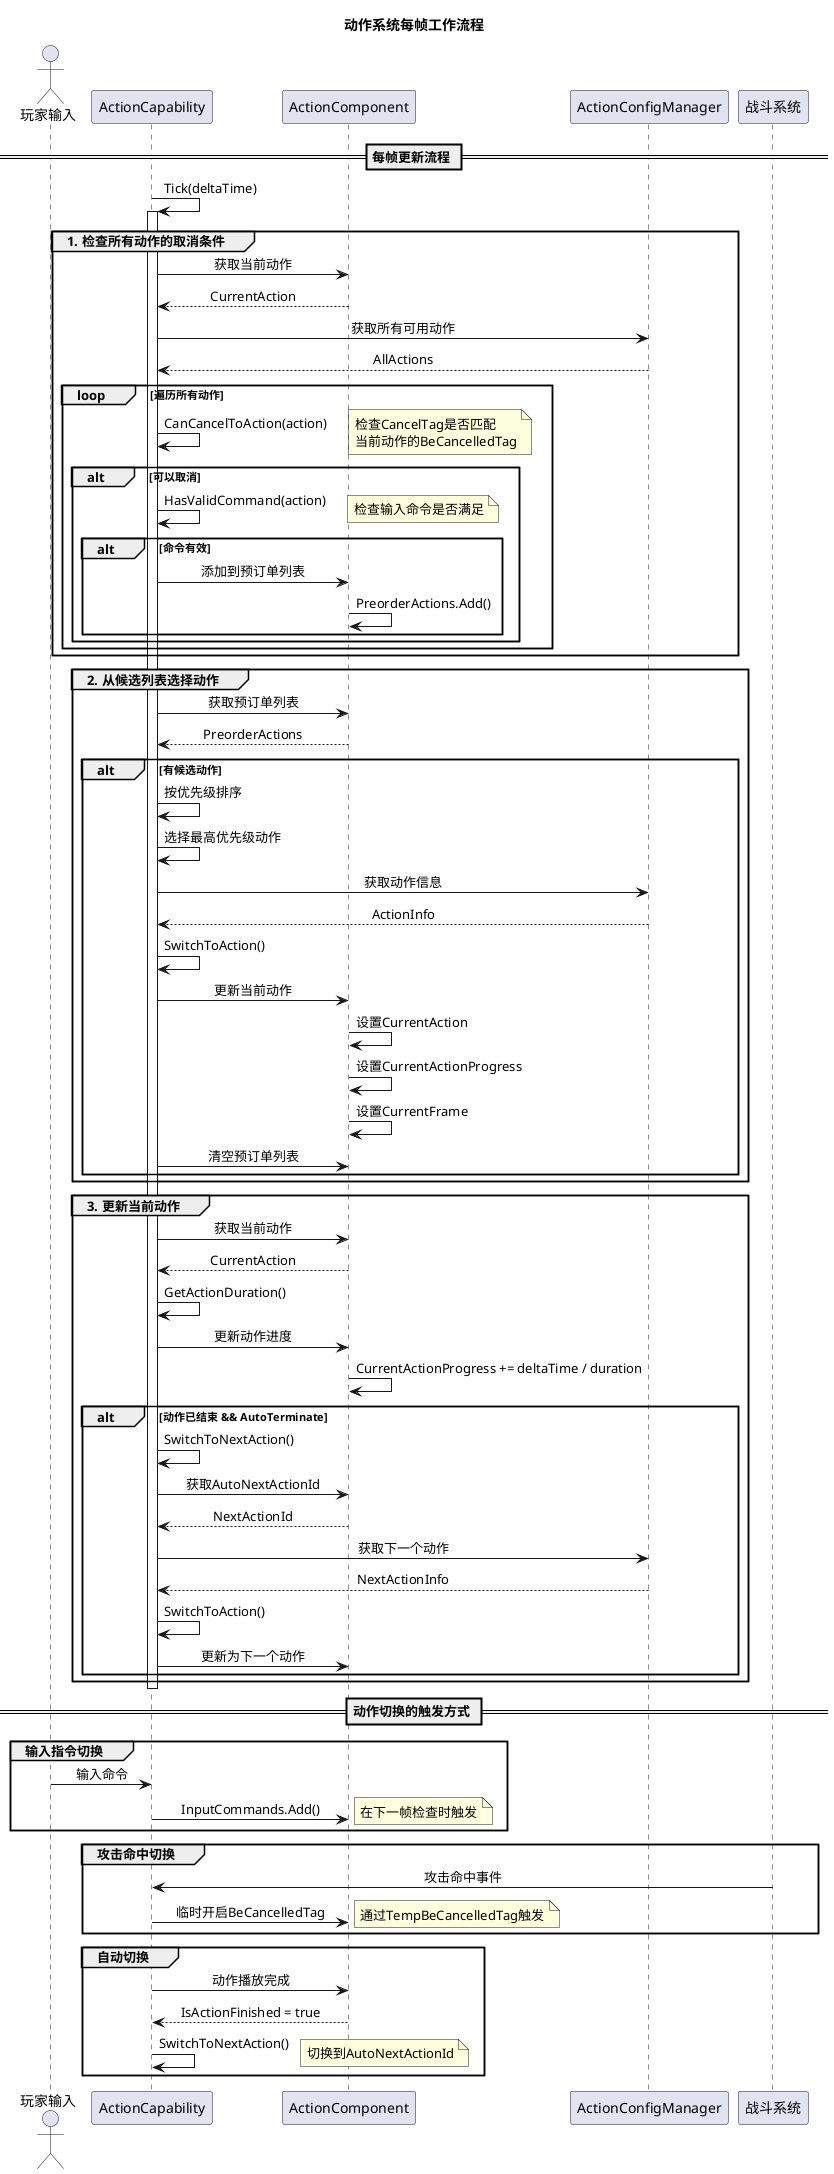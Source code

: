 @startuml ActionSystemFlow

skinparam backgroundColor #FFFFFF
skinparam sequenceMessageAlign center

title 动作系统每帧工作流程

actor "玩家输入" as Player
participant "ActionCapability" as Capability
participant "ActionComponent" as Component
participant "ActionConfigManager" as ConfigManager
participant "战斗系统" as Combat

== 每帧更新流程 ==

Capability -> Capability: Tick(deltaTime)
activate Capability

group 1. 检查所有动作的取消条件
    Capability -> Component: 获取当前动作
    Component --> Capability: CurrentAction
    
    Capability -> ConfigManager: 获取所有可用动作
    ConfigManager --> Capability: AllActions
    
    loop 遍历所有动作
        Capability -> Capability: CanCancelToAction(action)
        note right
            检查CancelTag是否匹配
            当前动作的BeCancelledTag
        end note
        
        alt 可以取消
            Capability -> Capability: HasValidCommand(action)
            note right
                检查输入命令是否满足
            end note
            
            alt 命令有效
                Capability -> Component: 添加到预订单列表
                Component -> Component: PreorderActions.Add()
            end
        end
    end
end

group 2. 从候选列表选择动作
    Capability -> Component: 获取预订单列表
    Component --> Capability: PreorderActions
    
    alt 有候选动作
        Capability -> Capability: 按优先级排序
        Capability -> Capability: 选择最高优先级动作
        
        Capability -> ConfigManager: 获取动作信息
        ConfigManager --> Capability: ActionInfo
        
        Capability -> Capability: SwitchToAction()
        Capability -> Component: 更新当前动作
        Component -> Component: 设置CurrentAction
        Component -> Component: 设置CurrentActionProgress
        Component -> Component: 设置CurrentFrame
        
        Capability -> Component: 清空预订单列表
    end
end

group 3. 更新当前动作
    Capability -> Component: 获取当前动作
    Component --> Capability: CurrentAction
    
    Capability -> Capability: GetActionDuration()
    Capability -> Component: 更新动作进度
    Component -> Component: CurrentActionProgress += deltaTime / duration
    
    alt 动作已结束 && AutoTerminate
        Capability -> Capability: SwitchToNextAction()
        
        Capability -> Component: 获取AutoNextActionId
        Component --> Capability: NextActionId
        
        Capability -> ConfigManager: 获取下一个动作
        ConfigManager --> Capability: NextActionInfo
        
        Capability -> Capability: SwitchToAction()
        Capability -> Component: 更新为下一个动作
    end
end

deactivate Capability

== 动作切换的触发方式 ==

group 输入指令切换
    Player -> Capability: 输入命令
    Capability -> Component: InputCommands.Add()
    note right: 在下一帧检查时触发
end

group 攻击命中切换
    Combat -> Capability: 攻击命中事件
    Capability -> Component: 临时开启BeCancelledTag
    note right: 通过TempBeCancelledTag触发
end

group 自动切换
    Capability -> Component: 动作播放完成
    Component --> Capability: IsActionFinished = true
    Capability -> Capability: SwitchToNextAction()
    note right: 切换到AutoNextActionId
end

@enduml